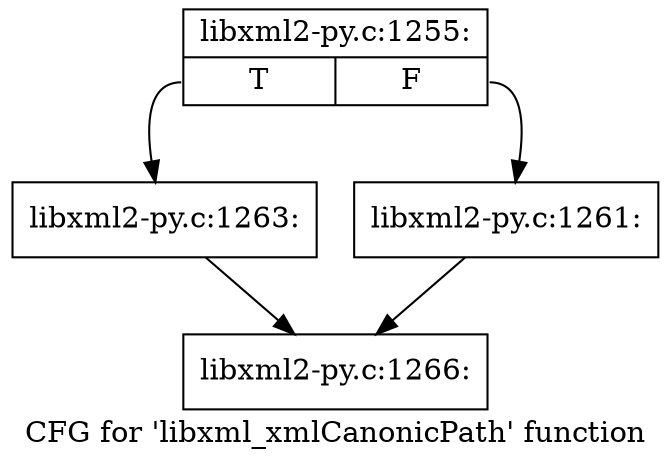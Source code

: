 digraph "CFG for 'libxml_xmlCanonicPath' function" {
	label="CFG for 'libxml_xmlCanonicPath' function";

	Node0x3cf52b0 [shape=record,label="{libxml2-py.c:1255:|{<s0>T|<s1>F}}"];
	Node0x3cf52b0:s0 -> Node0x3cf66a0;
	Node0x3cf52b0:s1 -> Node0x3cf6650;
	Node0x3cf6650 [shape=record,label="{libxml2-py.c:1261:}"];
	Node0x3cf6650 -> Node0x3cf3110;
	Node0x3cf66a0 [shape=record,label="{libxml2-py.c:1263:}"];
	Node0x3cf66a0 -> Node0x3cf3110;
	Node0x3cf3110 [shape=record,label="{libxml2-py.c:1266:}"];
}
